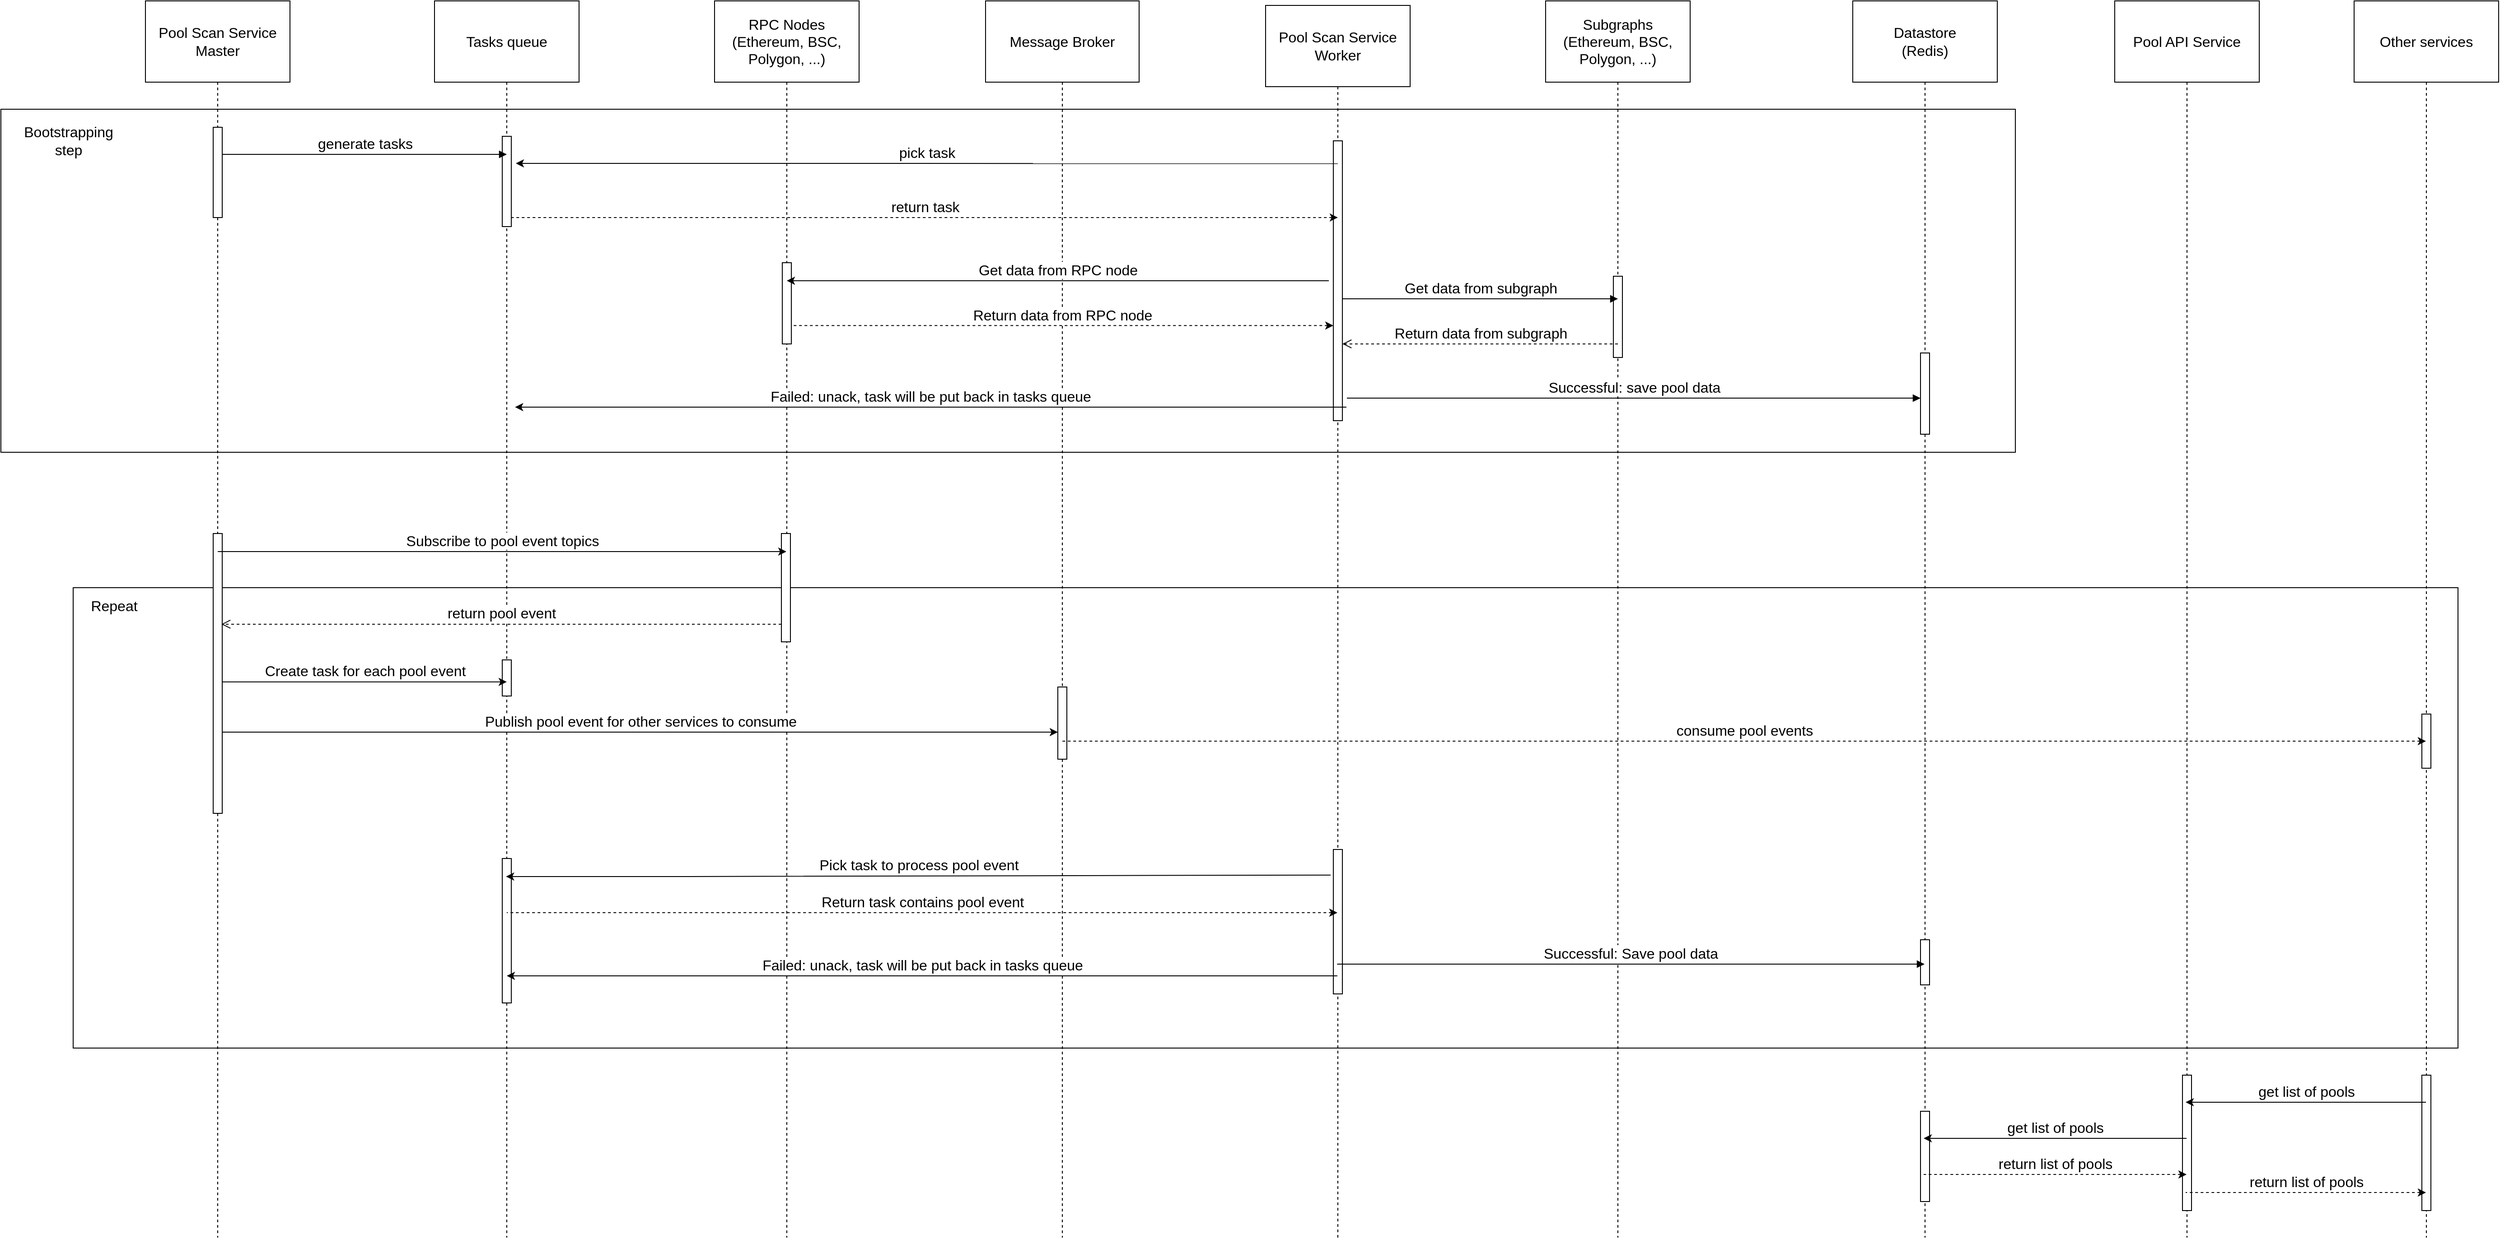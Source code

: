 <mxfile version="18.0.6" type="github">
  <diagram id="vYhIYeuhMKYq1YM2tLH0" name="Page-1">
    <mxGraphModel dx="1298" dy="728" grid="1" gridSize="10" guides="1" tooltips="1" connect="1" arrows="1" fold="1" page="1" pageScale="1" pageWidth="850" pageHeight="1100" math="0" shadow="0">
      <root>
        <mxCell id="0" />
        <mxCell id="1" parent="0" />
        <mxCell id="duJFYo-hXxuzxmT1SDnn-63" value="" style="rounded=0;whiteSpace=wrap;html=1;fontSize=16;fillOpacity=50;" parent="1" vertex="1">
          <mxGeometry x="120" y="720" width="2640" height="510" as="geometry" />
        </mxCell>
        <mxCell id="duJFYo-hXxuzxmT1SDnn-35" value="" style="rounded=0;whiteSpace=wrap;html=1;fontSize=16;fillOpacity=50;" parent="1" vertex="1">
          <mxGeometry x="40" y="190" width="2230" height="380" as="geometry" />
        </mxCell>
        <mxCell id="duJFYo-hXxuzxmT1SDnn-19" value="&lt;span style=&quot;font-size: 16px;&quot;&gt;Message Broker&lt;/span&gt;" style="shape=umlLifeline;perimeter=lifelinePerimeter;whiteSpace=wrap;html=1;container=1;collapsible=0;recursiveResize=0;outlineConnect=0;size=90;fontSize=16;" parent="1" vertex="1">
          <mxGeometry x="1130" y="70" width="170" height="1370" as="geometry" />
        </mxCell>
        <mxCell id="duJFYo-hXxuzxmT1SDnn-79" value="" style="html=1;points=[];perimeter=orthogonalPerimeter;fontSize=16;" parent="duJFYo-hXxuzxmT1SDnn-19" vertex="1">
          <mxGeometry x="80" y="760" width="10" height="80" as="geometry" />
        </mxCell>
        <mxCell id="duJFYo-hXxuzxmT1SDnn-3" value="&lt;span style=&quot;font-size: 16px;&quot;&gt;Pool Scan Service Master&lt;/span&gt;" style="shape=umlLifeline;perimeter=lifelinePerimeter;whiteSpace=wrap;html=1;container=1;collapsible=0;recursiveResize=0;outlineConnect=0;size=90;fontSize=16;" parent="1" vertex="1">
          <mxGeometry x="200" y="70" width="160" height="1370" as="geometry" />
        </mxCell>
        <mxCell id="duJFYo-hXxuzxmT1SDnn-66" value="" style="html=1;points=[];perimeter=orthogonalPerimeter;fontSize=16;" parent="duJFYo-hXxuzxmT1SDnn-3" vertex="1">
          <mxGeometry x="75" y="590" width="10" height="310" as="geometry" />
        </mxCell>
        <mxCell id="duJFYo-hXxuzxmT1SDnn-90" value="" style="html=1;points=[];perimeter=orthogonalPerimeter;fontSize=16;" parent="duJFYo-hXxuzxmT1SDnn-3" vertex="1">
          <mxGeometry x="75" y="140" width="10" height="100" as="geometry" />
        </mxCell>
        <mxCell id="duJFYo-hXxuzxmT1SDnn-14" value="&lt;span style=&quot;font-size: 16px;&quot;&gt;Other services&lt;/span&gt;" style="shape=umlLifeline;perimeter=lifelinePerimeter;whiteSpace=wrap;html=1;container=1;collapsible=0;recursiveResize=0;outlineConnect=0;size=90;fontSize=16;" parent="1" vertex="1">
          <mxGeometry x="2645" y="70" width="160" height="1370" as="geometry" />
        </mxCell>
        <mxCell id="duJFYo-hXxuzxmT1SDnn-71" value="" style="html=1;points=[];perimeter=orthogonalPerimeter;fontSize=16;" parent="duJFYo-hXxuzxmT1SDnn-14" vertex="1">
          <mxGeometry x="75" y="1190" width="10" height="150" as="geometry" />
        </mxCell>
        <mxCell id="duJFYo-hXxuzxmT1SDnn-83" value="" style="html=1;points=[];perimeter=orthogonalPerimeter;fontSize=16;" parent="duJFYo-hXxuzxmT1SDnn-14" vertex="1">
          <mxGeometry x="75" y="790" width="10" height="60" as="geometry" />
        </mxCell>
        <mxCell id="duJFYo-hXxuzxmT1SDnn-15" value="&lt;span style=&quot;font-size: 16px;&quot;&gt;Pool API Service&lt;/span&gt;" style="shape=umlLifeline;perimeter=lifelinePerimeter;whiteSpace=wrap;html=1;container=1;collapsible=0;recursiveResize=0;outlineConnect=0;size=90;fontSize=16;" parent="1" vertex="1">
          <mxGeometry x="2380" y="70" width="160" height="1370" as="geometry" />
        </mxCell>
        <mxCell id="duJFYo-hXxuzxmT1SDnn-69" value="" style="html=1;points=[];perimeter=orthogonalPerimeter;fontSize=16;" parent="duJFYo-hXxuzxmT1SDnn-15" vertex="1">
          <mxGeometry x="75" y="1190" width="10" height="150" as="geometry" />
        </mxCell>
        <mxCell id="duJFYo-hXxuzxmT1SDnn-16" value="&lt;span style=&quot;font-size: 16px;&quot;&gt;Datastore&lt;/span&gt;&lt;br style=&quot;font-size: 16px;&quot;&gt;&lt;span style=&quot;font-size: 16px;&quot;&gt;(Redis)&lt;/span&gt;" style="shape=umlLifeline;perimeter=lifelinePerimeter;whiteSpace=wrap;html=1;container=1;collapsible=0;recursiveResize=0;outlineConnect=0;size=90;fontSize=16;" parent="1" vertex="1">
          <mxGeometry x="2090" y="70" width="160" height="1370" as="geometry" />
        </mxCell>
        <mxCell id="duJFYo-hXxuzxmT1SDnn-68" value="" style="html=1;points=[];perimeter=orthogonalPerimeter;fontSize=16;" parent="duJFYo-hXxuzxmT1SDnn-16" vertex="1">
          <mxGeometry x="75" y="1230" width="10" height="100" as="geometry" />
        </mxCell>
        <mxCell id="duJFYo-hXxuzxmT1SDnn-80" value="" style="html=1;points=[];perimeter=orthogonalPerimeter;fontSize=16;" parent="duJFYo-hXxuzxmT1SDnn-16" vertex="1">
          <mxGeometry x="75" y="1040" width="10" height="50" as="geometry" />
        </mxCell>
        <mxCell id="duJFYo-hXxuzxmT1SDnn-88" value="" style="html=1;points=[];perimeter=orthogonalPerimeter;fontSize=16;" parent="duJFYo-hXxuzxmT1SDnn-16" vertex="1">
          <mxGeometry x="75" y="390" width="10" height="90" as="geometry" />
        </mxCell>
        <mxCell id="duJFYo-hXxuzxmT1SDnn-17" value="&lt;span style=&quot;font-size: 16px;&quot;&gt;Subgraphs&lt;/span&gt;&lt;br style=&quot;font-size: 16px;&quot;&gt;&lt;span style=&quot;font-size: 16px;&quot;&gt;(Ethereum, BSC, Polygon, ...)&lt;/span&gt;" style="shape=umlLifeline;perimeter=lifelinePerimeter;whiteSpace=wrap;html=1;container=1;collapsible=0;recursiveResize=0;outlineConnect=0;size=90;fontSize=16;" parent="1" vertex="1">
          <mxGeometry x="1750" y="70" width="160" height="1370" as="geometry" />
        </mxCell>
        <mxCell id="duJFYo-hXxuzxmT1SDnn-87" value="" style="html=1;points=[];perimeter=orthogonalPerimeter;fontSize=16;" parent="duJFYo-hXxuzxmT1SDnn-17" vertex="1">
          <mxGeometry x="75" y="305" width="10" height="90" as="geometry" />
        </mxCell>
        <mxCell id="duJFYo-hXxuzxmT1SDnn-18" value="&lt;span style=&quot;font-size: 16px;&quot;&gt;RPC Nodes&lt;/span&gt;&lt;br style=&quot;font-size: 16px; padding: 0px; margin: 0px;&quot;&gt;&lt;span style=&quot;font-size: 16px;&quot;&gt;(Ethereum, BSC, Polygon, ...)&lt;/span&gt;" style="shape=umlLifeline;perimeter=lifelinePerimeter;whiteSpace=wrap;html=1;container=1;collapsible=0;recursiveResize=0;outlineConnect=0;size=90;fontSize=16;" parent="1" vertex="1">
          <mxGeometry x="830" y="70" width="160" height="1370" as="geometry" />
        </mxCell>
        <mxCell id="duJFYo-hXxuzxmT1SDnn-85" value="" style="html=1;points=[];perimeter=orthogonalPerimeter;fontSize=16;" parent="duJFYo-hXxuzxmT1SDnn-18" vertex="1">
          <mxGeometry x="75" y="290" width="10" height="90" as="geometry" />
        </mxCell>
        <mxCell id="duJFYo-hXxuzxmT1SDnn-20" value="&lt;span style=&quot;font-size: 16px;&quot;&gt;Tasks queue&lt;/span&gt;" style="shape=umlLifeline;perimeter=lifelinePerimeter;whiteSpace=wrap;html=1;container=1;collapsible=0;recursiveResize=0;outlineConnect=0;size=90;fontSize=16;" parent="1" vertex="1">
          <mxGeometry x="520" y="70" width="160" height="1370" as="geometry" />
        </mxCell>
        <mxCell id="duJFYo-hXxuzxmT1SDnn-67" value="" style="html=1;points=[];perimeter=orthogonalPerimeter;fontSize=16;" parent="duJFYo-hXxuzxmT1SDnn-20" vertex="1">
          <mxGeometry x="75" y="950" width="10" height="160" as="geometry" />
        </mxCell>
        <mxCell id="duJFYo-hXxuzxmT1SDnn-78" value="" style="html=1;points=[];perimeter=orthogonalPerimeter;fontSize=16;" parent="duJFYo-hXxuzxmT1SDnn-20" vertex="1">
          <mxGeometry x="75" y="730" width="10" height="40" as="geometry" />
        </mxCell>
        <mxCell id="duJFYo-hXxuzxmT1SDnn-89" value="" style="html=1;points=[];perimeter=orthogonalPerimeter;fontSize=16;" parent="duJFYo-hXxuzxmT1SDnn-20" vertex="1">
          <mxGeometry x="75" y="150" width="10" height="100" as="geometry" />
        </mxCell>
        <mxCell id="duJFYo-hXxuzxmT1SDnn-21" value="&lt;span style=&quot;font-size: 16px;&quot;&gt;Pool Scan Service Worker&lt;/span&gt;" style="shape=umlLifeline;perimeter=lifelinePerimeter;whiteSpace=wrap;html=1;container=1;collapsible=0;recursiveResize=0;outlineConnect=0;size=90;fontSize=16;" parent="1" vertex="1">
          <mxGeometry x="1440" y="75" width="160" height="1365" as="geometry" />
        </mxCell>
        <mxCell id="duJFYo-hXxuzxmT1SDnn-72" value="" style="html=1;points=[];perimeter=orthogonalPerimeter;fontSize=16;" parent="duJFYo-hXxuzxmT1SDnn-21" vertex="1">
          <mxGeometry x="75" y="935" width="10" height="160" as="geometry" />
        </mxCell>
        <mxCell id="duJFYo-hXxuzxmT1SDnn-86" value="" style="html=1;points=[];perimeter=orthogonalPerimeter;fontSize=16;" parent="duJFYo-hXxuzxmT1SDnn-21" vertex="1">
          <mxGeometry x="75" y="150" width="10" height="310" as="geometry" />
        </mxCell>
        <mxCell id="duJFYo-hXxuzxmT1SDnn-22" value="generate tasks" style="html=1;verticalAlign=bottom;endArrow=block;rounded=0;fontSize=16;entryX=0.5;entryY=0.2;entryDx=0;entryDy=0;entryPerimeter=0;" parent="1" source="duJFYo-hXxuzxmT1SDnn-90" target="duJFYo-hXxuzxmT1SDnn-89" edge="1">
          <mxGeometry width="80" relative="1" as="geometry">
            <mxPoint x="340" y="230" as="sourcePoint" />
            <mxPoint x="510" y="230" as="targetPoint" />
          </mxGeometry>
        </mxCell>
        <mxCell id="duJFYo-hXxuzxmT1SDnn-23" value="pick task" style="html=1;verticalAlign=bottom;endArrow=none;rounded=0;fontSize=16;startArrow=classic;startFill=1;endFill=0;entryX=0.5;entryY=0.081;entryDx=0;entryDy=0;entryPerimeter=0;" parent="1" target="duJFYo-hXxuzxmT1SDnn-86" edge="1">
          <mxGeometry width="80" relative="1" as="geometry">
            <mxPoint x="610" y="250" as="sourcePoint" />
            <mxPoint x="1410" y="250" as="targetPoint" />
          </mxGeometry>
        </mxCell>
        <mxCell id="duJFYo-hXxuzxmT1SDnn-26" value="Return data from RPC node" style="html=1;verticalAlign=bottom;endArrow=none;dashed=1;endSize=8;rounded=0;fontSize=16;startArrow=classic;startFill=1;endFill=0;entryX=0.967;entryY=0.747;entryDx=0;entryDy=0;entryPerimeter=0;" parent="1" edge="1">
          <mxGeometry relative="1" as="geometry">
            <mxPoint x="1515" y="429.64" as="sourcePoint" />
            <mxPoint x="914.67" y="429.64" as="targetPoint" />
          </mxGeometry>
        </mxCell>
        <mxCell id="duJFYo-hXxuzxmT1SDnn-27" value="Get data from subgraph" style="html=1;verticalAlign=bottom;endArrow=block;rounded=0;fontSize=16;entryX=0.5;entryY=0.278;entryDx=0;entryDy=0;entryPerimeter=0;" parent="1" source="duJFYo-hXxuzxmT1SDnn-86" target="duJFYo-hXxuzxmT1SDnn-87" edge="1">
          <mxGeometry width="80" relative="1" as="geometry">
            <mxPoint x="1560" y="400" as="sourcePoint" />
            <mxPoint x="1730" y="400" as="targetPoint" />
          </mxGeometry>
        </mxCell>
        <mxCell id="duJFYo-hXxuzxmT1SDnn-28" value="Return data from subgraph" style="html=1;verticalAlign=bottom;endArrow=open;dashed=1;endSize=8;rounded=0;fontSize=16;exitX=0.5;exitY=0.833;exitDx=0;exitDy=0;exitPerimeter=0;" parent="1" source="duJFYo-hXxuzxmT1SDnn-87" target="duJFYo-hXxuzxmT1SDnn-86" edge="1">
          <mxGeometry relative="1" as="geometry">
            <mxPoint x="1720" y="450" as="sourcePoint" />
            <mxPoint x="1580" y="450" as="targetPoint" />
          </mxGeometry>
        </mxCell>
        <mxCell id="duJFYo-hXxuzxmT1SDnn-29" value="Successful: save pool data" style="html=1;verticalAlign=bottom;endArrow=block;rounded=0;fontSize=16;" parent="1" target="duJFYo-hXxuzxmT1SDnn-88" edge="1">
          <mxGeometry width="80" relative="1" as="geometry">
            <mxPoint x="1530" y="510" as="sourcePoint" />
            <mxPoint x="2060" y="510" as="targetPoint" />
          </mxGeometry>
        </mxCell>
        <mxCell id="duJFYo-hXxuzxmT1SDnn-31" value="return pool event" style="html=1;verticalAlign=bottom;endArrow=open;dashed=1;endSize=8;rounded=0;fontSize=16;entryX=0.9;entryY=0.324;entryDx=0;entryDy=0;entryPerimeter=0;" parent="1" source="duJFYo-hXxuzxmT1SDnn-77" target="duJFYo-hXxuzxmT1SDnn-66" edge="1">
          <mxGeometry relative="1" as="geometry">
            <mxPoint x="820" y="760" as="sourcePoint" />
            <mxPoint x="370" y="760" as="targetPoint" />
          </mxGeometry>
        </mxCell>
        <mxCell id="duJFYo-hXxuzxmT1SDnn-32" value="Create task for each pool event" style="html=1;verticalAlign=bottom;endArrow=classic;rounded=0;fontSize=16;startArrow=none;startFill=0;endFill=1;entryX=0.5;entryY=0.608;entryDx=0;entryDy=0;entryPerimeter=0;" parent="1" source="duJFYo-hXxuzxmT1SDnn-66" target="duJFYo-hXxuzxmT1SDnn-78" edge="1">
          <mxGeometry width="80" relative="1" as="geometry">
            <mxPoint x="320" y="824.66" as="sourcePoint" />
            <mxPoint x="565" y="824.33" as="targetPoint" />
          </mxGeometry>
        </mxCell>
        <mxCell id="duJFYo-hXxuzxmT1SDnn-33" value="Pick task to process pool event" style="html=1;verticalAlign=bottom;endArrow=none;rounded=0;fontSize=16;startArrow=classic;startFill=1;endFill=0;entryX=-0.3;entryY=0.177;entryDx=0;entryDy=0;entryPerimeter=0;" parent="1" target="duJFYo-hXxuzxmT1SDnn-72" edge="1">
          <mxGeometry width="80" relative="1" as="geometry">
            <mxPoint x="599.167" y="1040" as="sourcePoint" />
            <mxPoint x="1519.5" y="1040" as="targetPoint" />
            <Array as="points">
              <mxPoint x="790" y="1040" />
            </Array>
          </mxGeometry>
        </mxCell>
        <mxCell id="duJFYo-hXxuzxmT1SDnn-36" value="Bootstrapping step" style="text;html=1;strokeColor=none;fillColor=none;align=center;verticalAlign=middle;whiteSpace=wrap;rounded=0;dashed=1;fontSize=16;" parent="1" vertex="1">
          <mxGeometry x="50" y="210" width="130" height="30" as="geometry" />
        </mxCell>
        <mxCell id="duJFYo-hXxuzxmT1SDnn-37" value="Failed: unack, task will be put back in tasks queue" style="html=1;verticalAlign=bottom;endArrow=none;rounded=0;fontSize=16;startArrow=classic;startFill=1;endFill=0;" parent="1" source="duJFYo-hXxuzxmT1SDnn-20" target="duJFYo-hXxuzxmT1SDnn-21" edge="1">
          <mxGeometry width="80" relative="1" as="geometry">
            <mxPoint x="690" y="1154" as="sourcePoint" />
            <mxPoint x="1490" y="1154" as="targetPoint" />
            <Array as="points">
              <mxPoint x="1330" y="1150" />
            </Array>
          </mxGeometry>
        </mxCell>
        <mxCell id="duJFYo-hXxuzxmT1SDnn-40" value="Publish pool event for other services to consume" style="html=1;verticalAlign=bottom;endArrow=classic;rounded=0;fontSize=16;startArrow=none;startFill=0;endFill=1;entryX=0;entryY=0.625;entryDx=0;entryDy=0;entryPerimeter=0;" parent="1" source="duJFYo-hXxuzxmT1SDnn-66" target="duJFYo-hXxuzxmT1SDnn-79" edge="1">
          <mxGeometry width="80" relative="1" as="geometry">
            <mxPoint x="320" y="880.33" as="sourcePoint" />
            <mxPoint x="1120" y="880" as="targetPoint" />
          </mxGeometry>
        </mxCell>
        <mxCell id="duJFYo-hXxuzxmT1SDnn-51" value="get list of pools" style="html=1;verticalAlign=bottom;endArrow=none;rounded=0;fontSize=16;startArrow=classic;startFill=1;endFill=0;" parent="1" edge="1">
          <mxGeometry width="80" relative="1" as="geometry">
            <mxPoint x="2168.5" y="1330" as="sourcePoint" />
            <mxPoint x="2459.5" y="1330" as="targetPoint" />
            <Array as="points">
              <mxPoint x="2280" y="1330" />
            </Array>
          </mxGeometry>
        </mxCell>
        <mxCell id="duJFYo-hXxuzxmT1SDnn-54" value="return list of pools" style="html=1;verticalAlign=bottom;endArrow=none;dashed=1;endSize=8;rounded=0;fontSize=16;startArrow=classic;startFill=1;endFill=0;" parent="1" edge="1">
          <mxGeometry relative="1" as="geometry">
            <mxPoint x="2724.5" y="1390" as="sourcePoint" />
            <mxPoint x="2458.5" y="1390" as="targetPoint" />
            <Array as="points">
              <mxPoint x="2620" y="1390" />
            </Array>
          </mxGeometry>
        </mxCell>
        <mxCell id="duJFYo-hXxuzxmT1SDnn-57" value="consume pool events" style="html=1;verticalAlign=bottom;endArrow=none;dashed=1;endSize=8;rounded=0;fontSize=16;startArrow=classic;startFill=1;endFill=0;" parent="1" edge="1">
          <mxGeometry relative="1" as="geometry">
            <mxPoint x="2724.5" y="890" as="sourcePoint" />
            <mxPoint x="1214.167" y="890" as="targetPoint" />
            <Array as="points">
              <mxPoint x="1740" y="890" />
            </Array>
          </mxGeometry>
        </mxCell>
        <mxCell id="duJFYo-hXxuzxmT1SDnn-64" value="Repeat" style="text;html=1;align=center;verticalAlign=middle;resizable=0;points=[];autosize=1;strokeColor=none;fillColor=none;fontSize=16;" parent="1" vertex="1">
          <mxGeometry x="130" y="730" width="70" height="20" as="geometry" />
        </mxCell>
        <mxCell id="duJFYo-hXxuzxmT1SDnn-50" value="get list of pools" style="html=1;verticalAlign=bottom;endArrow=none;rounded=0;fontSize=16;startArrow=classic;startFill=1;endFill=0;" parent="1" edge="1">
          <mxGeometry width="80" relative="1" as="geometry">
            <mxPoint x="2458.5" y="1290" as="sourcePoint" />
            <mxPoint x="2724.5" y="1290" as="targetPoint" />
            <Array as="points">
              <mxPoint x="2650" y="1290" />
            </Array>
          </mxGeometry>
        </mxCell>
        <mxCell id="duJFYo-hXxuzxmT1SDnn-52" value="return list of pools" style="html=1;verticalAlign=bottom;endArrow=none;dashed=1;endSize=8;rounded=0;fontSize=16;startArrow=classic;startFill=1;endFill=0;" parent="1" edge="1">
          <mxGeometry relative="1" as="geometry">
            <mxPoint x="2459.5" y="1370" as="sourcePoint" />
            <mxPoint x="2168.5" y="1370" as="targetPoint" />
            <Array as="points">
              <mxPoint x="2390" y="1370" />
            </Array>
          </mxGeometry>
        </mxCell>
        <mxCell id="duJFYo-hXxuzxmT1SDnn-39" value="Successful: Save pool data" style="html=1;verticalAlign=bottom;endArrow=block;rounded=0;fontSize=16;" parent="1" edge="1">
          <mxGeometry width="80" relative="1" as="geometry">
            <mxPoint x="1519.167" y="1137" as="sourcePoint" />
            <mxPoint x="2169.5" y="1137" as="targetPoint" />
            <Array as="points">
              <mxPoint x="1640" y="1137" />
            </Array>
          </mxGeometry>
        </mxCell>
        <mxCell id="duJFYo-hXxuzxmT1SDnn-34" value="Return task contains pool event" style="html=1;verticalAlign=bottom;endArrow=none;dashed=1;endSize=8;rounded=0;fontSize=16;startArrow=classic;startFill=1;endFill=0;" parent="1" source="duJFYo-hXxuzxmT1SDnn-21" target="duJFYo-hXxuzxmT1SDnn-20" edge="1">
          <mxGeometry relative="1" as="geometry">
            <mxPoint x="1430" y="1084" as="sourcePoint" />
            <mxPoint x="650" y="1084" as="targetPoint" />
            <Array as="points">
              <mxPoint x="720" y="1080" />
            </Array>
          </mxGeometry>
        </mxCell>
        <mxCell id="duJFYo-hXxuzxmT1SDnn-77" value="" style="html=1;points=[];perimeter=orthogonalPerimeter;fontSize=16;" parent="1" vertex="1">
          <mxGeometry x="904" y="660" width="10" height="120" as="geometry" />
        </mxCell>
        <mxCell id="duJFYo-hXxuzxmT1SDnn-30" value="Subscribe to pool event topics" style="html=1;verticalAlign=bottom;endArrow=classic;rounded=0;fontSize=16;startArrow=none;startFill=0;endFill=1;" parent="1" source="duJFYo-hXxuzxmT1SDnn-3" target="duJFYo-hXxuzxmT1SDnn-18" edge="1">
          <mxGeometry width="80" relative="1" as="geometry">
            <mxPoint x="320" y="690" as="sourcePoint" />
            <mxPoint x="870" y="690" as="targetPoint" />
            <Array as="points">
              <mxPoint x="810" y="680" />
            </Array>
          </mxGeometry>
        </mxCell>
        <mxCell id="duJFYo-hXxuzxmT1SDnn-25" value="Get data from RPC node" style="html=1;verticalAlign=bottom;endArrow=none;rounded=0;fontSize=16;startArrow=classic;startFill=1;endFill=0;entryX=0.5;entryY=0.5;entryDx=0;entryDy=0;entryPerimeter=0;" parent="1" edge="1">
          <mxGeometry width="80" relative="1" as="geometry">
            <mxPoint x="910" y="380" as="sourcePoint" />
            <mxPoint x="1510" y="380" as="targetPoint" />
          </mxGeometry>
        </mxCell>
        <mxCell id="duJFYo-hXxuzxmT1SDnn-24" value="return task" style="html=1;verticalAlign=bottom;endArrow=none;dashed=1;endSize=8;rounded=0;fontSize=16;startArrow=classic;startFill=1;endFill=0;exitX=0.5;exitY=0.274;exitDx=0;exitDy=0;exitPerimeter=0;" parent="1" source="duJFYo-hXxuzxmT1SDnn-86" edge="1">
          <mxGeometry relative="1" as="geometry">
            <mxPoint x="1385" y="310" as="sourcePoint" />
            <mxPoint x="605" y="310" as="targetPoint" />
          </mxGeometry>
        </mxCell>
        <mxCell id="duJFYo-hXxuzxmT1SDnn-92" value="Failed: unack, task will be put back in tasks queue" style="html=1;verticalAlign=bottom;endArrow=none;rounded=0;fontSize=16;startArrow=classic;startFill=1;endFill=0;" parent="1" edge="1">
          <mxGeometry width="80" relative="1" as="geometry">
            <mxPoint x="609.167" y="520" as="sourcePoint" />
            <mxPoint x="1529.5" y="520" as="targetPoint" />
            <Array as="points">
              <mxPoint x="1340" y="520" />
            </Array>
          </mxGeometry>
        </mxCell>
      </root>
    </mxGraphModel>
  </diagram>
</mxfile>
